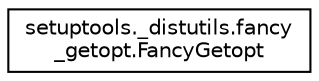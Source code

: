 digraph "Graphical Class Hierarchy"
{
 // LATEX_PDF_SIZE
  edge [fontname="Helvetica",fontsize="10",labelfontname="Helvetica",labelfontsize="10"];
  node [fontname="Helvetica",fontsize="10",shape=record];
  rankdir="LR";
  Node0 [label="setuptools._distutils.fancy\l_getopt.FancyGetopt",height=0.2,width=0.4,color="black", fillcolor="white", style="filled",URL="$classsetuptools_1_1__distutils_1_1fancy__getopt_1_1FancyGetopt.html",tooltip=" "];
}

